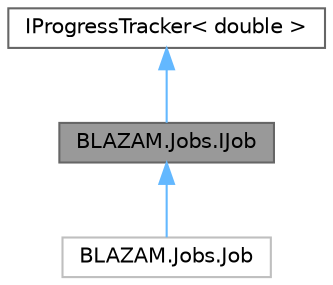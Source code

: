 digraph "BLAZAM.Jobs.IJob"
{
 // LATEX_PDF_SIZE
  bgcolor="transparent";
  edge [fontname=Helvetica,fontsize=10,labelfontname=Helvetica,labelfontsize=10];
  node [fontname=Helvetica,fontsize=10,shape=box,height=0.2,width=0.4];
  Node1 [id="Node000001",label="BLAZAM.Jobs.IJob",height=0.2,width=0.4,color="gray40", fillcolor="grey60", style="filled", fontcolor="black",tooltip="A flexible multi step Job that can have actions as trackable steps."];
  Node2 -> Node1 [id="edge3_Node000001_Node000002",dir="back",color="steelblue1",style="solid",tooltip=" "];
  Node2 [id="Node000002",label="IProgressTracker\< double \>",height=0.2,width=0.4,color="gray40", fillcolor="white", style="filled",URL="$interface_b_l_a_z_a_m_1_1_common_1_1_data_1_1_interfaces_1_1_i_progress_tracker.html",tooltip=" "];
  Node1 -> Node3 [id="edge4_Node000001_Node000003",dir="back",color="steelblue1",style="solid",tooltip=" "];
  Node3 [id="Node000003",label="BLAZAM.Jobs.Job",height=0.2,width=0.4,color="grey75", fillcolor="white", style="filled",URL="$class_b_l_a_z_a_m_1_1_jobs_1_1_job.html",tooltip=" "];
}
